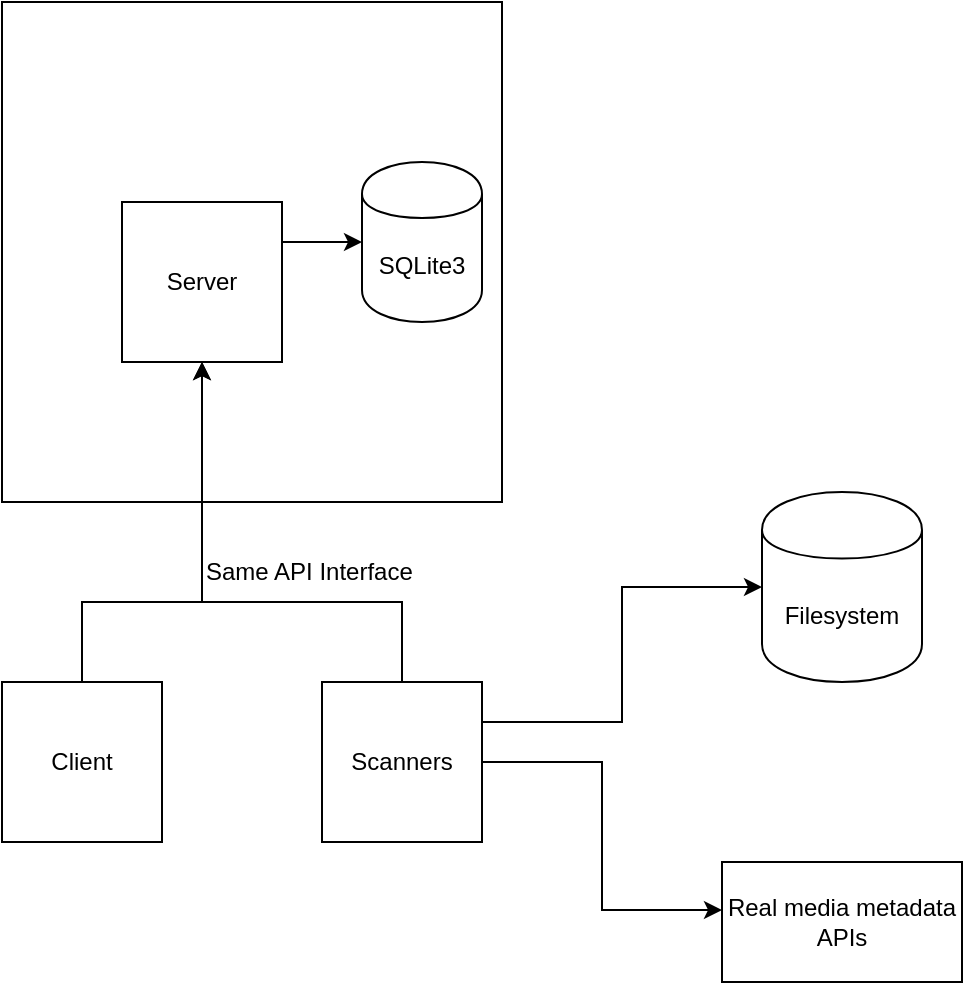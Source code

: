 <mxfile version="11.1.4" type="gitlab"><diagram id="D6zN0K-x10AR8yIcd-V5" name="Page-1"><mxGraphModel dx="1024" dy="802" grid="1" gridSize="10" guides="1" tooltips="1" connect="1" arrows="1" fold="1" page="1" pageScale="1" pageWidth="850" pageHeight="1100" math="0" shadow="0"><root><mxCell id="0"/><mxCell id="1" parent="0"/><mxCell id="F3ZJM7qv6gJXhViIVzaw-1" value="" style="whiteSpace=wrap;html=1;aspect=fixed;" vertex="1" parent="1"><mxGeometry x="240" y="110" width="250" height="250" as="geometry"/></mxCell><mxCell id="F3ZJM7qv6gJXhViIVzaw-2" value="SQLite3" style="shape=cylinder;whiteSpace=wrap;html=1;boundedLbl=1;backgroundOutline=1;" vertex="1" parent="1"><mxGeometry x="420" y="190" width="60" height="80" as="geometry"/></mxCell><mxCell id="F3ZJM7qv6gJXhViIVzaw-4" style="edgeStyle=orthogonalEdgeStyle;rounded=0;orthogonalLoop=1;jettySize=auto;html=1;exitX=1;exitY=0.25;exitDx=0;exitDy=0;" edge="1" parent="1" source="F3ZJM7qv6gJXhViIVzaw-3" target="F3ZJM7qv6gJXhViIVzaw-2"><mxGeometry relative="1" as="geometry"/></mxCell><mxCell id="F3ZJM7qv6gJXhViIVzaw-3" value="Server" style="whiteSpace=wrap;html=1;aspect=fixed;" vertex="1" parent="1"><mxGeometry x="300" y="210" width="80" height="80" as="geometry"/></mxCell><mxCell id="F3ZJM7qv6gJXhViIVzaw-10" style="edgeStyle=orthogonalEdgeStyle;rounded=0;orthogonalLoop=1;jettySize=auto;html=1;exitX=0.5;exitY=0;exitDx=0;exitDy=0;" edge="1" parent="1" source="F3ZJM7qv6gJXhViIVzaw-5"><mxGeometry relative="1" as="geometry"><mxPoint x="340" y="290" as="targetPoint"/><Array as="points"><mxPoint x="280" y="410"/><mxPoint x="340" y="410"/></Array></mxGeometry></mxCell><mxCell id="F3ZJM7qv6gJXhViIVzaw-5" value="Client" style="whiteSpace=wrap;html=1;aspect=fixed;" vertex="1" parent="1"><mxGeometry x="240" y="450" width="80" height="80" as="geometry"/></mxCell><mxCell id="F3ZJM7qv6gJXhViIVzaw-9" style="edgeStyle=orthogonalEdgeStyle;rounded=0;orthogonalLoop=1;jettySize=auto;html=1;exitX=0.5;exitY=0;exitDx=0;exitDy=0;" edge="1" parent="1" source="F3ZJM7qv6gJXhViIVzaw-6" target="F3ZJM7qv6gJXhViIVzaw-3"><mxGeometry relative="1" as="geometry"><Array as="points"><mxPoint x="440" y="410"/><mxPoint x="340" y="410"/></Array></mxGeometry></mxCell><mxCell id="F3ZJM7qv6gJXhViIVzaw-14" style="edgeStyle=orthogonalEdgeStyle;rounded=0;orthogonalLoop=1;jettySize=auto;html=1;exitX=1;exitY=0.25;exitDx=0;exitDy=0;entryX=0;entryY=0.5;entryDx=0;entryDy=0;" edge="1" parent="1" source="F3ZJM7qv6gJXhViIVzaw-6" target="F3ZJM7qv6gJXhViIVzaw-13"><mxGeometry relative="1" as="geometry"/></mxCell><mxCell id="F3ZJM7qv6gJXhViIVzaw-16" style="edgeStyle=orthogonalEdgeStyle;rounded=0;orthogonalLoop=1;jettySize=auto;html=1;exitX=1;exitY=0.5;exitDx=0;exitDy=0;entryX=0;entryY=0.4;entryDx=0;entryDy=0;entryPerimeter=0;" edge="1" parent="1" source="F3ZJM7qv6gJXhViIVzaw-6" target="F3ZJM7qv6gJXhViIVzaw-15"><mxGeometry relative="1" as="geometry"/></mxCell><mxCell id="F3ZJM7qv6gJXhViIVzaw-6" value="Scanners" style="whiteSpace=wrap;html=1;aspect=fixed;" vertex="1" parent="1"><mxGeometry x="400" y="450" width="80" height="80" as="geometry"/></mxCell><mxCell id="F3ZJM7qv6gJXhViIVzaw-11" value="Same API Interface" style="text;html=1;resizable=0;points=[];autosize=1;align=left;verticalAlign=top;spacingTop=-4;" vertex="1" parent="1"><mxGeometry x="340" y="385" width="130" height="20" as="geometry"/></mxCell><mxCell id="F3ZJM7qv6gJXhViIVzaw-13" value="Filesystem" style="shape=cylinder;whiteSpace=wrap;html=1;boundedLbl=1;backgroundOutline=1;" vertex="1" parent="1"><mxGeometry x="620" y="355" width="80" height="95" as="geometry"/></mxCell><mxCell id="F3ZJM7qv6gJXhViIVzaw-15" value="Real media metadata APIs" style="rounded=0;whiteSpace=wrap;html=1;" vertex="1" parent="1"><mxGeometry x="600" y="540" width="120" height="60" as="geometry"/></mxCell></root></mxGraphModel></diagram></mxfile>
